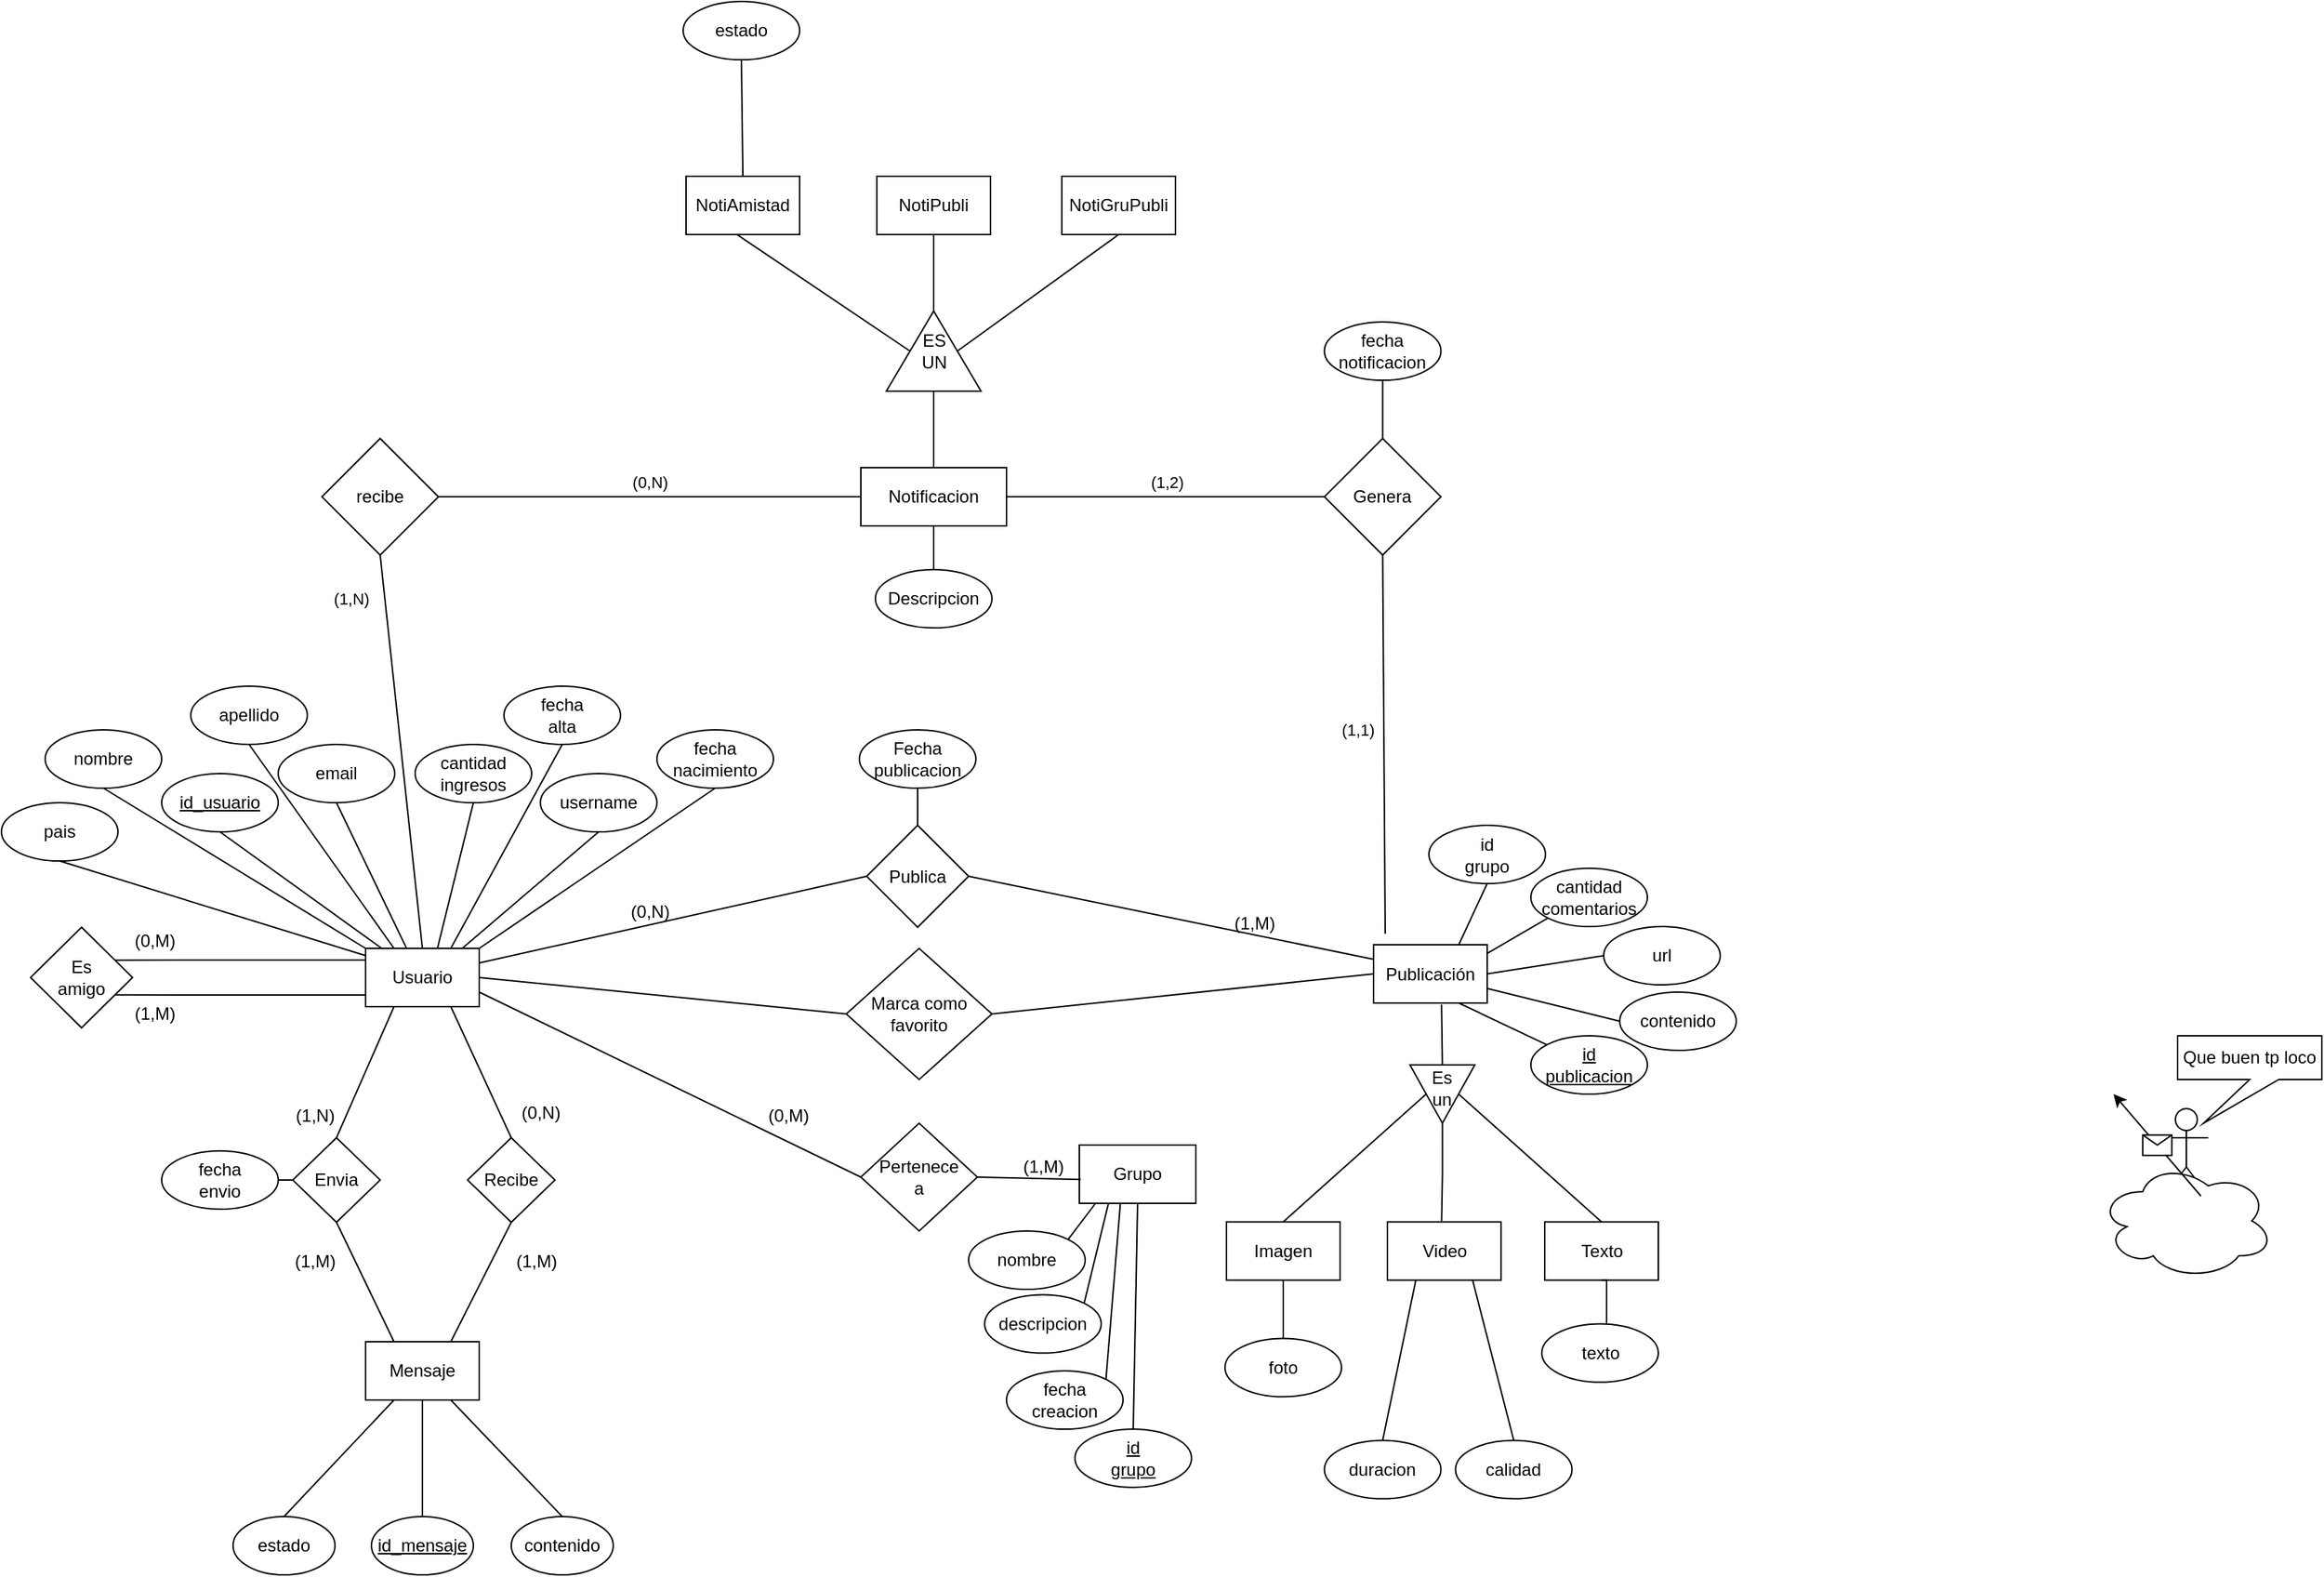 <mxfile version="28.1.2">
  <diagram name="Página-1" id="aznG7XMQ4_Wmwqx1q81S">
    <mxGraphModel dx="1185" dy="3033" grid="1" gridSize="10" guides="1" tooltips="1" connect="1" arrows="1" fold="1" page="1" pageScale="1" pageWidth="827" pageHeight="1169" background="none" math="0" shadow="0">
      <root>
        <mxCell id="0" />
        <mxCell id="1" parent="0" />
        <mxCell id="NQUgrGv-_fWd8Ujpap0--181" style="edgeStyle=orthogonalEdgeStyle;rounded=0;orthogonalLoop=1;jettySize=auto;html=1;exitX=0.5;exitY=1;exitDx=0;exitDy=0;" parent="1" edge="1">
          <mxGeometry relative="1" as="geometry">
            <mxPoint x="1581" y="-1033" as="sourcePoint" />
            <mxPoint x="1581" y="-1033" as="targetPoint" />
          </mxGeometry>
        </mxCell>
        <mxCell id="99R8j6O8JTns3BZzm69x-6" value="Actor" style="shape=umlActor;verticalLabelPosition=bottom;verticalAlign=top;html=1;outlineConnect=0;" parent="1" vertex="1">
          <mxGeometry x="1535" y="-1000" width="30" height="60" as="geometry" />
        </mxCell>
        <mxCell id="99R8j6O8JTns3BZzm69x-8" value="" style="ellipse;shape=cloud;whiteSpace=wrap;html=1;" parent="1" vertex="1">
          <mxGeometry x="1490" y="-962.98" width="120" height="80" as="geometry" />
        </mxCell>
        <mxCell id="99R8j6O8JTns3BZzm69x-9" value="" style="endArrow=classic;html=1;rounded=0;" parent="1" edge="1">
          <mxGeometry relative="1" as="geometry">
            <mxPoint x="1560" y="-940" as="sourcePoint" />
            <mxPoint x="1500" y="-1010" as="targetPoint" />
          </mxGeometry>
        </mxCell>
        <mxCell id="99R8j6O8JTns3BZzm69x-10" value="" style="shape=message;html=1;outlineConnect=0;" parent="99R8j6O8JTns3BZzm69x-9" vertex="1">
          <mxGeometry width="20" height="14" relative="1" as="geometry">
            <mxPoint x="-10" y="-7" as="offset" />
          </mxGeometry>
        </mxCell>
        <mxCell id="99R8j6O8JTns3BZzm69x-16" value="Que buen tp loco" style="shape=callout;whiteSpace=wrap;html=1;perimeter=calloutPerimeter;position2=0.18;" parent="1" vertex="1">
          <mxGeometry x="1544" y="-1050" width="99" height="60" as="geometry" />
        </mxCell>
        <mxCell id="heFnk6ymBudnLmRZltwZ-2" value="&lt;u&gt;id_mensaje&lt;/u&gt;" style="ellipse;whiteSpace=wrap;html=1;" parent="1" vertex="1">
          <mxGeometry x="304" y="-720" width="70" height="40" as="geometry" />
        </mxCell>
        <mxCell id="heFnk6ymBudnLmRZltwZ-35" style="edgeStyle=orthogonalEdgeStyle;rounded=0;orthogonalLoop=1;jettySize=auto;html=1;exitX=0.5;exitY=1;exitDx=0;exitDy=0;entryX=0.5;entryY=0;entryDx=0;entryDy=0;endArrow=none;endFill=0;" parent="1" source="heFnk6ymBudnLmRZltwZ-4" target="heFnk6ymBudnLmRZltwZ-2" edge="1">
          <mxGeometry relative="1" as="geometry" />
        </mxCell>
        <mxCell id="heFnk6ymBudnLmRZltwZ-4" value="Mensaje" style="rounded=0;whiteSpace=wrap;html=1;" parent="1" vertex="1">
          <mxGeometry x="300" y="-840" width="78" height="40" as="geometry" />
        </mxCell>
        <mxCell id="heFnk6ymBudnLmRZltwZ-10" value="Recibe" style="rhombus;whiteSpace=wrap;html=1;" parent="1" vertex="1">
          <mxGeometry x="370" y="-980" width="60" height="58" as="geometry" />
        </mxCell>
        <mxCell id="heFnk6ymBudnLmRZltwZ-13" value="Usuario" style="rounded=0;whiteSpace=wrap;html=1;" parent="1" vertex="1">
          <mxGeometry x="300" y="-1110" width="78" height="40" as="geometry" />
        </mxCell>
        <mxCell id="heFnk6ymBudnLmRZltwZ-18" value="(1,M)" style="text;html=1;align=center;verticalAlign=middle;resizable=0;points=[];autosize=1;strokeColor=none;fillColor=none;" parent="1" vertex="1">
          <mxGeometry x="240" y="-910" width="50" height="30" as="geometry" />
        </mxCell>
        <mxCell id="heFnk6ymBudnLmRZltwZ-19" value="(1,N)" style="text;html=1;align=center;verticalAlign=middle;resizable=0;points=[];autosize=1;strokeColor=none;fillColor=none;" parent="1" vertex="1">
          <mxGeometry x="240" y="-1010" width="50" height="30" as="geometry" />
        </mxCell>
        <mxCell id="heFnk6ymBudnLmRZltwZ-20" value="(1,M)" style="text;html=1;align=center;verticalAlign=middle;resizable=0;points=[];autosize=1;strokeColor=none;fillColor=none;" parent="1" vertex="1">
          <mxGeometry x="392" y="-910" width="50" height="30" as="geometry" />
        </mxCell>
        <mxCell id="heFnk6ymBudnLmRZltwZ-21" value="(0,N)" style="text;html=1;align=center;verticalAlign=middle;resizable=0;points=[];autosize=1;strokeColor=none;fillColor=none;" parent="1" vertex="1">
          <mxGeometry x="397" y="-1010" width="45" height="26" as="geometry" />
        </mxCell>
        <mxCell id="heFnk6ymBudnLmRZltwZ-45" style="edgeStyle=orthogonalEdgeStyle;rounded=0;orthogonalLoop=1;jettySize=auto;html=1;exitX=1;exitY=0.5;exitDx=0;exitDy=0;entryX=0;entryY=0.5;entryDx=0;entryDy=0;endArrow=none;endFill=0;" parent="1" source="heFnk6ymBudnLmRZltwZ-22" target="heFnk6ymBudnLmRZltwZ-40" edge="1">
          <mxGeometry relative="1" as="geometry" />
        </mxCell>
        <mxCell id="heFnk6ymBudnLmRZltwZ-22" value="fecha&lt;div&gt;envio&lt;/div&gt;" style="ellipse;whiteSpace=wrap;html=1;" parent="1" vertex="1">
          <mxGeometry x="160" y="-971" width="80" height="40" as="geometry" />
        </mxCell>
        <mxCell id="heFnk6ymBudnLmRZltwZ-36" value="estado" style="ellipse;whiteSpace=wrap;html=1;" parent="1" vertex="1">
          <mxGeometry x="209" y="-720" width="70" height="40" as="geometry" />
        </mxCell>
        <mxCell id="heFnk6ymBudnLmRZltwZ-37" value="contenido" style="ellipse;whiteSpace=wrap;html=1;" parent="1" vertex="1">
          <mxGeometry x="400" y="-720" width="70" height="40" as="geometry" />
        </mxCell>
        <mxCell id="heFnk6ymBudnLmRZltwZ-40" value="Envia" style="rhombus;whiteSpace=wrap;html=1;" parent="1" vertex="1">
          <mxGeometry x="250" y="-980" width="60" height="58" as="geometry" />
        </mxCell>
        <mxCell id="heFnk6ymBudnLmRZltwZ-48" value="" style="endArrow=none;html=1;rounded=0;entryX=0.5;entryY=0;entryDx=0;entryDy=0;exitX=0.75;exitY=1;exitDx=0;exitDy=0;" parent="1" source="heFnk6ymBudnLmRZltwZ-4" target="heFnk6ymBudnLmRZltwZ-37" edge="1">
          <mxGeometry width="50" height="50" relative="1" as="geometry">
            <mxPoint x="340" y="-690" as="sourcePoint" />
            <mxPoint x="390" y="-740" as="targetPoint" />
          </mxGeometry>
        </mxCell>
        <mxCell id="heFnk6ymBudnLmRZltwZ-49" value="" style="endArrow=none;html=1;rounded=0;entryX=0.5;entryY=0;entryDx=0;entryDy=0;exitX=0.25;exitY=1;exitDx=0;exitDy=0;" parent="1" source="heFnk6ymBudnLmRZltwZ-4" target="heFnk6ymBudnLmRZltwZ-36" edge="1">
          <mxGeometry width="50" height="50" relative="1" as="geometry">
            <mxPoint x="310" y="-780" as="sourcePoint" />
            <mxPoint x="390" y="-720" as="targetPoint" />
          </mxGeometry>
        </mxCell>
        <mxCell id="heFnk6ymBudnLmRZltwZ-51" value="username" style="ellipse;whiteSpace=wrap;html=1;" parent="1" vertex="1">
          <mxGeometry x="420" y="-1230" width="80" height="40" as="geometry" />
        </mxCell>
        <mxCell id="heFnk6ymBudnLmRZltwZ-53" value="cantidad&lt;br&gt;ingresos" style="ellipse;whiteSpace=wrap;html=1;" parent="1" vertex="1">
          <mxGeometry x="334" y="-1250" width="80" height="40" as="geometry" />
        </mxCell>
        <mxCell id="heFnk6ymBudnLmRZltwZ-55" value="email" style="ellipse;whiteSpace=wrap;html=1;" parent="1" vertex="1">
          <mxGeometry x="240" y="-1250" width="80" height="40" as="geometry" />
        </mxCell>
        <mxCell id="heFnk6ymBudnLmRZltwZ-56" value="&lt;u&gt;id_usuario&lt;/u&gt;" style="ellipse;whiteSpace=wrap;html=1;" parent="1" vertex="1">
          <mxGeometry x="160" y="-1230" width="80" height="40" as="geometry" />
        </mxCell>
        <mxCell id="heFnk6ymBudnLmRZltwZ-57" value="nombre" style="ellipse;whiteSpace=wrap;html=1;" parent="1" vertex="1">
          <mxGeometry x="80" y="-1260" width="80" height="40" as="geometry" />
        </mxCell>
        <mxCell id="heFnk6ymBudnLmRZltwZ-58" value="fecha&lt;br&gt;alta" style="ellipse;whiteSpace=wrap;html=1;" parent="1" vertex="1">
          <mxGeometry x="395" y="-1290" width="80" height="40" as="geometry" />
        </mxCell>
        <mxCell id="heFnk6ymBudnLmRZltwZ-61" value="" style="endArrow=none;html=1;rounded=0;exitX=0.5;exitY=1;exitDx=0;exitDy=0;entryX=0;entryY=0;entryDx=0;entryDy=0;" parent="1" source="heFnk6ymBudnLmRZltwZ-57" target="heFnk6ymBudnLmRZltwZ-13" edge="1">
          <mxGeometry width="50" height="50" relative="1" as="geometry">
            <mxPoint x="375" y="-1090" as="sourcePoint" />
            <mxPoint x="339" y="-1040" as="targetPoint" />
          </mxGeometry>
        </mxCell>
        <mxCell id="heFnk6ymBudnLmRZltwZ-62" value="" style="endArrow=none;html=1;rounded=0;entryX=0.25;entryY=0;entryDx=0;entryDy=0;exitX=0.5;exitY=1;exitDx=0;exitDy=0;" parent="1" source="heFnk6ymBudnLmRZltwZ-68" target="heFnk6ymBudnLmRZltwZ-13" edge="1">
          <mxGeometry width="50" height="50" relative="1" as="geometry">
            <mxPoint x="312" y="-1220" as="sourcePoint" />
            <mxPoint x="400" y="-1051" as="targetPoint" />
          </mxGeometry>
        </mxCell>
        <mxCell id="heFnk6ymBudnLmRZltwZ-66" value="fecha&lt;div&gt;nacimiento&lt;/div&gt;" style="ellipse;whiteSpace=wrap;html=1;" parent="1" vertex="1">
          <mxGeometry x="500" y="-1260" width="80" height="40" as="geometry" />
        </mxCell>
        <mxCell id="heFnk6ymBudnLmRZltwZ-67" value="pais" style="ellipse;whiteSpace=wrap;html=1;" parent="1" vertex="1">
          <mxGeometry x="50" y="-1210" width="80" height="40" as="geometry" />
        </mxCell>
        <mxCell id="heFnk6ymBudnLmRZltwZ-68" value="apellido" style="ellipse;whiteSpace=wrap;html=1;" parent="1" vertex="1">
          <mxGeometry x="180" y="-1290" width="80" height="40" as="geometry" />
        </mxCell>
        <mxCell id="heFnk6ymBudnLmRZltwZ-70" value="" style="endArrow=none;html=1;rounded=0;exitX=0.5;exitY=1;exitDx=0;exitDy=0;entryX=-0.003;entryY=0.122;entryDx=0;entryDy=0;entryPerimeter=0;" parent="1" source="heFnk6ymBudnLmRZltwZ-67" target="heFnk6ymBudnLmRZltwZ-13" edge="1">
          <mxGeometry width="50" height="50" relative="1" as="geometry">
            <mxPoint x="264" y="-1169" as="sourcePoint" />
            <mxPoint x="300" y="-1100" as="targetPoint" />
          </mxGeometry>
        </mxCell>
        <mxCell id="heFnk6ymBudnLmRZltwZ-71" value="" style="endArrow=none;html=1;rounded=0;exitX=0.5;exitY=1;exitDx=0;exitDy=0;entryX=0.75;entryY=0;entryDx=0;entryDy=0;" parent="1" source="heFnk6ymBudnLmRZltwZ-58" target="heFnk6ymBudnLmRZltwZ-13" edge="1">
          <mxGeometry width="50" height="50" relative="1" as="geometry">
            <mxPoint x="440" y="-1140" as="sourcePoint" />
            <mxPoint x="510" y="-1090" as="targetPoint" />
          </mxGeometry>
        </mxCell>
        <mxCell id="heFnk6ymBudnLmRZltwZ-72" value="" style="endArrow=none;html=1;rounded=0;entryX=1;entryY=0;entryDx=0;entryDy=0;exitX=0.5;exitY=1;exitDx=0;exitDy=0;" parent="1" source="heFnk6ymBudnLmRZltwZ-66" target="heFnk6ymBudnLmRZltwZ-13" edge="1">
          <mxGeometry width="50" height="50" relative="1" as="geometry">
            <mxPoint x="540" y="-1130" as="sourcePoint" />
            <mxPoint x="689" y="-1030" as="targetPoint" />
          </mxGeometry>
        </mxCell>
        <mxCell id="heFnk6ymBudnLmRZltwZ-73" value="" style="endArrow=none;html=1;rounded=0;exitX=0.5;exitY=1;exitDx=0;exitDy=0;entryX=0.142;entryY=0;entryDx=0;entryDy=0;entryPerimeter=0;" parent="1" source="heFnk6ymBudnLmRZltwZ-56" target="heFnk6ymBudnLmRZltwZ-13" edge="1">
          <mxGeometry width="50" height="50" relative="1" as="geometry">
            <mxPoint x="300" y="-1220" as="sourcePoint" />
            <mxPoint x="490" y="-1030" as="targetPoint" />
          </mxGeometry>
        </mxCell>
        <mxCell id="heFnk6ymBudnLmRZltwZ-74" value="" style="endArrow=none;html=1;rounded=0;exitX=0.5;exitY=1;exitDx=0;exitDy=0;entryX=0.361;entryY=0.002;entryDx=0;entryDy=0;entryPerimeter=0;" parent="1" source="heFnk6ymBudnLmRZltwZ-55" target="heFnk6ymBudnLmRZltwZ-13" edge="1">
          <mxGeometry width="50" height="50" relative="1" as="geometry">
            <mxPoint x="500" y="-1120" as="sourcePoint" />
            <mxPoint x="690" y="-930" as="targetPoint" />
          </mxGeometry>
        </mxCell>
        <mxCell id="heFnk6ymBudnLmRZltwZ-75" value="" style="endArrow=none;html=1;rounded=0;exitX=0.5;exitY=1;exitDx=0;exitDy=0;entryX=0.632;entryY=0.003;entryDx=0;entryDy=0;entryPerimeter=0;" parent="1" source="heFnk6ymBudnLmRZltwZ-53" target="heFnk6ymBudnLmRZltwZ-13" edge="1">
          <mxGeometry width="50" height="50" relative="1" as="geometry">
            <mxPoint x="490" y="-1220" as="sourcePoint" />
            <mxPoint x="680" y="-1030" as="targetPoint" />
          </mxGeometry>
        </mxCell>
        <mxCell id="heFnk6ymBudnLmRZltwZ-76" value="" style="endArrow=none;html=1;rounded=0;exitX=0.5;exitY=1;exitDx=0;exitDy=0;entryX=0.854;entryY=-0.006;entryDx=0;entryDy=0;entryPerimeter=0;" parent="1" source="heFnk6ymBudnLmRZltwZ-51" target="heFnk6ymBudnLmRZltwZ-13" edge="1">
          <mxGeometry width="50" height="50" relative="1" as="geometry">
            <mxPoint x="460" y="-1110" as="sourcePoint" />
            <mxPoint x="650" y="-920" as="targetPoint" />
          </mxGeometry>
        </mxCell>
        <mxCell id="heFnk6ymBudnLmRZltwZ-77" value="Es&lt;div&gt;amigo&lt;/div&gt;" style="rhombus;whiteSpace=wrap;html=1;" parent="1" vertex="1">
          <mxGeometry x="70" y="-1124.5" width="70" height="69" as="geometry" />
        </mxCell>
        <mxCell id="heFnk6ymBudnLmRZltwZ-78" style="edgeStyle=orthogonalEdgeStyle;rounded=0;orthogonalLoop=1;jettySize=auto;html=1;exitX=0;exitY=0.25;exitDx=0;exitDy=0;entryX=0.833;entryY=0.328;entryDx=0;entryDy=0;entryPerimeter=0;endArrow=none;endFill=0;" parent="1" source="heFnk6ymBudnLmRZltwZ-13" target="heFnk6ymBudnLmRZltwZ-77" edge="1">
          <mxGeometry relative="1" as="geometry">
            <Array as="points">
              <mxPoint x="300" y="-1102" />
              <mxPoint x="220" y="-1102" />
            </Array>
          </mxGeometry>
        </mxCell>
        <mxCell id="heFnk6ymBudnLmRZltwZ-79" style="edgeStyle=orthogonalEdgeStyle;rounded=0;orthogonalLoop=1;jettySize=auto;html=1;exitX=0;exitY=0.75;exitDx=0;exitDy=0;entryX=0.833;entryY=0.672;entryDx=0;entryDy=0;entryPerimeter=0;endArrow=none;endFill=0;" parent="1" source="heFnk6ymBudnLmRZltwZ-13" target="heFnk6ymBudnLmRZltwZ-77" edge="1">
          <mxGeometry relative="1" as="geometry">
            <Array as="points">
              <mxPoint x="300" y="-1078" />
              <mxPoint x="220" y="-1078" />
            </Array>
          </mxGeometry>
        </mxCell>
        <mxCell id="heFnk6ymBudnLmRZltwZ-80" value="(0,M)" style="text;html=1;align=center;verticalAlign=middle;resizable=0;points=[];autosize=1;strokeColor=none;fillColor=none;" parent="1" vertex="1">
          <mxGeometry x="130" y="-1130" width="50" height="30" as="geometry" />
        </mxCell>
        <mxCell id="heFnk6ymBudnLmRZltwZ-82" value="(1,M)" style="text;html=1;align=center;verticalAlign=middle;resizable=0;points=[];autosize=1;strokeColor=none;fillColor=none;" parent="1" vertex="1">
          <mxGeometry x="130" y="-1080" width="50" height="30" as="geometry" />
        </mxCell>
        <mxCell id="heFnk6ymBudnLmRZltwZ-86" value="" style="endArrow=none;html=1;rounded=0;entryX=1;entryY=0.5;entryDx=0;entryDy=0;exitX=0;exitY=0.5;exitDx=0;exitDy=0;" parent="1" source="heFnk6ymBudnLmRZltwZ-84" target="heFnk6ymBudnLmRZltwZ-13" edge="1">
          <mxGeometry width="50" height="50" relative="1" as="geometry">
            <mxPoint x="540" y="-1210" as="sourcePoint" />
            <mxPoint x="378" y="-1100" as="targetPoint" />
          </mxGeometry>
        </mxCell>
        <mxCell id="heFnk6ymBudnLmRZltwZ-88" value="Publicación" style="rounded=0;whiteSpace=wrap;html=1;" parent="1" vertex="1">
          <mxGeometry x="992" y="-1112.5" width="78" height="40" as="geometry" />
        </mxCell>
        <mxCell id="heFnk6ymBudnLmRZltwZ-89" value="" style="endArrow=none;html=1;rounded=0;entryX=1;entryY=0.5;entryDx=0;entryDy=0;exitX=0;exitY=0.5;exitDx=0;exitDy=0;" parent="1" source="heFnk6ymBudnLmRZltwZ-88" target="heFnk6ymBudnLmRZltwZ-84" edge="1">
          <mxGeometry width="50" height="50" relative="1" as="geometry">
            <mxPoint x="964" y="-1022.5" as="sourcePoint" />
            <mxPoint x="734" y="-1162.5" as="targetPoint" />
          </mxGeometry>
        </mxCell>
        <mxCell id="heFnk6ymBudnLmRZltwZ-98" style="edgeStyle=orthogonalEdgeStyle;rounded=0;orthogonalLoop=1;jettySize=auto;html=1;entryX=0.5;entryY=1;entryDx=0;entryDy=0;endArrow=none;endFill=0;" parent="1" source="heFnk6ymBudnLmRZltwZ-90" target="heFnk6ymBudnLmRZltwZ-95" edge="1">
          <mxGeometry relative="1" as="geometry" />
        </mxCell>
        <mxCell id="heFnk6ymBudnLmRZltwZ-90" value="Publica" style="rhombus;whiteSpace=wrap;html=1;" parent="1" vertex="1">
          <mxGeometry x="644" y="-1194.5" width="70" height="70" as="geometry" />
        </mxCell>
        <mxCell id="heFnk6ymBudnLmRZltwZ-91" value="" style="endArrow=none;html=1;rounded=0;entryX=1;entryY=0.5;entryDx=0;entryDy=0;exitX=0;exitY=0.25;exitDx=0;exitDy=0;" parent="1" source="heFnk6ymBudnLmRZltwZ-88" target="heFnk6ymBudnLmRZltwZ-90" edge="1">
          <mxGeometry width="50" height="50" relative="1" as="geometry">
            <mxPoint x="961" y="-1112.5" as="sourcePoint" />
            <mxPoint x="719" y="-1052.5" as="targetPoint" />
          </mxGeometry>
        </mxCell>
        <mxCell id="heFnk6ymBudnLmRZltwZ-92" value="" style="endArrow=none;html=1;rounded=0;exitX=0;exitY=0.5;exitDx=0;exitDy=0;entryX=1;entryY=0.25;entryDx=0;entryDy=0;" parent="1" source="heFnk6ymBudnLmRZltwZ-90" target="heFnk6ymBudnLmRZltwZ-13" edge="1">
          <mxGeometry width="50" height="50" relative="1" as="geometry">
            <mxPoint x="630" y="-1050" as="sourcePoint" />
            <mxPoint x="420" y="-1120" as="targetPoint" />
          </mxGeometry>
        </mxCell>
        <mxCell id="heFnk6ymBudnLmRZltwZ-93" value="(0,N)" style="text;html=1;align=center;verticalAlign=middle;resizable=0;points=[];autosize=1;strokeColor=none;fillColor=none;" parent="1" vertex="1">
          <mxGeometry x="470" y="-1150" width="50" height="30" as="geometry" />
        </mxCell>
        <mxCell id="heFnk6ymBudnLmRZltwZ-94" value="(1,M)" style="text;html=1;align=center;verticalAlign=middle;resizable=0;points=[];autosize=1;strokeColor=none;fillColor=none;" parent="1" vertex="1">
          <mxGeometry x="885" y="-1142.5" width="50" height="30" as="geometry" />
        </mxCell>
        <mxCell id="heFnk6ymBudnLmRZltwZ-95" value="Fecha&lt;div&gt;publicacion&lt;/div&gt;" style="ellipse;whiteSpace=wrap;html=1;" parent="1" vertex="1">
          <mxGeometry x="639" y="-1260" width="80" height="40" as="geometry" />
        </mxCell>
        <mxCell id="heFnk6ymBudnLmRZltwZ-84" value="Marca como&lt;div&gt;favorito&lt;/div&gt;" style="rhombus;whiteSpace=wrap;html=1;" parent="1" vertex="1">
          <mxGeometry x="630" y="-1110" width="100" height="90" as="geometry" />
        </mxCell>
        <mxCell id="heFnk6ymBudnLmRZltwZ-99" value="" style="endArrow=none;html=1;rounded=0;entryX=1;entryY=0.75;entryDx=0;entryDy=0;exitX=0;exitY=0.5;exitDx=0;exitDy=0;" parent="1" source="heFnk6ymBudnLmRZltwZ-100" target="heFnk6ymBudnLmRZltwZ-13" edge="1">
          <mxGeometry width="50" height="50" relative="1" as="geometry">
            <mxPoint x="640" y="-940" as="sourcePoint" />
            <mxPoint x="414" y="-1055.5" as="targetPoint" />
          </mxGeometry>
        </mxCell>
        <mxCell id="heFnk6ymBudnLmRZltwZ-100" value="Pertenece&lt;div&gt;a&lt;/div&gt;" style="rhombus;whiteSpace=wrap;html=1;" parent="1" vertex="1">
          <mxGeometry x="640" y="-990" width="80" height="74" as="geometry" />
        </mxCell>
        <mxCell id="heFnk6ymBudnLmRZltwZ-101" value="id&lt;br&gt;grupo" style="ellipse;whiteSpace=wrap;html=1;" parent="1" vertex="1">
          <mxGeometry x="1030" y="-1194.5" width="80" height="40" as="geometry" />
        </mxCell>
        <mxCell id="heFnk6ymBudnLmRZltwZ-103" value="cantidad&lt;br&gt;comentarios" style="ellipse;whiteSpace=wrap;html=1;" parent="1" vertex="1">
          <mxGeometry x="1100" y="-1165" width="80" height="40" as="geometry" />
        </mxCell>
        <mxCell id="heFnk6ymBudnLmRZltwZ-104" value="url" style="ellipse;whiteSpace=wrap;html=1;" parent="1" vertex="1">
          <mxGeometry x="1150" y="-1125" width="80" height="40" as="geometry" />
        </mxCell>
        <mxCell id="heFnk6ymBudnLmRZltwZ-105" value="contenido" style="ellipse;whiteSpace=wrap;html=1;" parent="1" vertex="1">
          <mxGeometry x="1161" y="-1080" width="80" height="40" as="geometry" />
        </mxCell>
        <mxCell id="heFnk6ymBudnLmRZltwZ-106" value="&lt;u&gt;id&lt;br&gt;publicacion&lt;/u&gt;" style="ellipse;whiteSpace=wrap;html=1;" parent="1" vertex="1">
          <mxGeometry x="1100" y="-1050" width="80" height="40" as="geometry" />
        </mxCell>
        <mxCell id="heFnk6ymBudnLmRZltwZ-108" value="" style="endArrow=none;html=1;rounded=0;exitX=0.75;exitY=1;exitDx=0;exitDy=0;" parent="1" source="heFnk6ymBudnLmRZltwZ-88" target="heFnk6ymBudnLmRZltwZ-106" edge="1">
          <mxGeometry width="50" height="50" relative="1" as="geometry">
            <mxPoint x="930" y="-1100" as="sourcePoint" />
            <mxPoint x="980" y="-1150" as="targetPoint" />
          </mxGeometry>
        </mxCell>
        <mxCell id="heFnk6ymBudnLmRZltwZ-109" value="" style="endArrow=none;html=1;rounded=0;entryX=0.5;entryY=1;entryDx=0;entryDy=0;exitX=0.75;exitY=0;exitDx=0;exitDy=0;" parent="1" source="heFnk6ymBudnLmRZltwZ-88" target="heFnk6ymBudnLmRZltwZ-101" edge="1">
          <mxGeometry width="50" height="50" relative="1" as="geometry">
            <mxPoint x="1013" y="-1100" as="sourcePoint" />
            <mxPoint x="990" y="-1130" as="targetPoint" />
          </mxGeometry>
        </mxCell>
        <mxCell id="heFnk6ymBudnLmRZltwZ-110" value="" style="endArrow=none;html=1;rounded=0;entryX=0;entryY=1;entryDx=0;entryDy=0;exitX=0.995;exitY=0.154;exitDx=0;exitDy=0;exitPerimeter=0;" parent="1" source="heFnk6ymBudnLmRZltwZ-88" target="heFnk6ymBudnLmRZltwZ-103" edge="1">
          <mxGeometry width="50" height="50" relative="1" as="geometry">
            <mxPoint x="1100" y="-1053" as="sourcePoint" />
            <mxPoint x="1119" y="-1110" as="targetPoint" />
          </mxGeometry>
        </mxCell>
        <mxCell id="heFnk6ymBudnLmRZltwZ-111" value="" style="endArrow=none;html=1;rounded=0;entryX=0;entryY=0.5;entryDx=0;entryDy=0;exitX=1;exitY=0.5;exitDx=0;exitDy=0;" parent="1" source="heFnk6ymBudnLmRZltwZ-88" target="heFnk6ymBudnLmRZltwZ-104" edge="1">
          <mxGeometry width="50" height="50" relative="1" as="geometry">
            <mxPoint x="1120" y="-1043" as="sourcePoint" />
            <mxPoint x="1139" y="-1100" as="targetPoint" />
          </mxGeometry>
        </mxCell>
        <mxCell id="heFnk6ymBudnLmRZltwZ-112" value="" style="endArrow=none;html=1;rounded=0;entryX=0;entryY=0.5;entryDx=0;entryDy=0;exitX=1;exitY=0.75;exitDx=0;exitDy=0;" parent="1" source="heFnk6ymBudnLmRZltwZ-88" target="heFnk6ymBudnLmRZltwZ-105" edge="1">
          <mxGeometry width="50" height="50" relative="1" as="geometry">
            <mxPoint x="1100" y="-1013" as="sourcePoint" />
            <mxPoint x="1119" y="-1070" as="targetPoint" />
          </mxGeometry>
        </mxCell>
        <mxCell id="heFnk6ymBudnLmRZltwZ-119" value="" style="group" parent="1" connectable="0" vertex="1">
          <mxGeometry x="1014.25" y="-1030" width="50" height="40" as="geometry" />
        </mxCell>
        <mxCell id="heFnk6ymBudnLmRZltwZ-117" value="" style="triangle;whiteSpace=wrap;html=1;rotation=90;" parent="heFnk6ymBudnLmRZltwZ-119" vertex="1">
          <mxGeometry x="5" y="-2.25" width="40" height="44.5" as="geometry" />
        </mxCell>
        <mxCell id="heFnk6ymBudnLmRZltwZ-118" value="Es&lt;div&gt;un&lt;/div&gt;" style="text;html=1;align=center;verticalAlign=middle;whiteSpace=wrap;rounded=0;" parent="heFnk6ymBudnLmRZltwZ-119" vertex="1">
          <mxGeometry y="5.5" width="50" height="20" as="geometry" />
        </mxCell>
        <mxCell id="heFnk6ymBudnLmRZltwZ-132" style="edgeStyle=orthogonalEdgeStyle;rounded=0;orthogonalLoop=1;jettySize=auto;html=1;exitX=0.5;exitY=1;exitDx=0;exitDy=0;entryX=0.5;entryY=0;entryDx=0;entryDy=0;endArrow=none;endFill=0;" parent="1" source="heFnk6ymBudnLmRZltwZ-121" target="heFnk6ymBudnLmRZltwZ-128" edge="1">
          <mxGeometry relative="1" as="geometry" />
        </mxCell>
        <mxCell id="heFnk6ymBudnLmRZltwZ-121" value="Imagen" style="rounded=0;whiteSpace=wrap;html=1;" parent="1" vertex="1">
          <mxGeometry x="891" y="-922.25" width="78" height="40" as="geometry" />
        </mxCell>
        <mxCell id="heFnk6ymBudnLmRZltwZ-122" value="Video" style="rounded=0;whiteSpace=wrap;html=1;" parent="1" vertex="1">
          <mxGeometry x="1001.5" y="-922.25" width="78" height="40" as="geometry" />
        </mxCell>
        <mxCell id="heFnk6ymBudnLmRZltwZ-123" value="Texto" style="rounded=0;whiteSpace=wrap;html=1;" parent="1" vertex="1">
          <mxGeometry x="1109.5" y="-922.25" width="78" height="40" as="geometry" />
        </mxCell>
        <mxCell id="heFnk6ymBudnLmRZltwZ-124" value="" style="endArrow=none;html=1;rounded=0;entryX=0.5;entryY=0;entryDx=0;entryDy=0;exitX=0.5;exitY=1;exitDx=0;exitDy=0;" parent="1" source="heFnk6ymBudnLmRZltwZ-117" target="heFnk6ymBudnLmRZltwZ-121" edge="1">
          <mxGeometry width="50" height="50" relative="1" as="geometry">
            <mxPoint x="1018.25" y="-952.25" as="sourcePoint" />
            <mxPoint x="1048.25" y="-935.25" as="targetPoint" />
          </mxGeometry>
        </mxCell>
        <mxCell id="heFnk6ymBudnLmRZltwZ-126" value="" style="endArrow=none;html=1;rounded=0;entryX=0.5;entryY=0;entryDx=0;entryDy=0;exitX=0.5;exitY=0;exitDx=0;exitDy=0;" parent="1" source="heFnk6ymBudnLmRZltwZ-117" target="heFnk6ymBudnLmRZltwZ-123" edge="1">
          <mxGeometry width="50" height="50" relative="1" as="geometry">
            <mxPoint x="1078.25" y="-992.25" as="sourcePoint" />
            <mxPoint x="1038.25" y="-844.25" as="targetPoint" />
          </mxGeometry>
        </mxCell>
        <mxCell id="heFnk6ymBudnLmRZltwZ-127" style="edgeStyle=orthogonalEdgeStyle;rounded=0;orthogonalLoop=1;jettySize=auto;html=1;entryX=0.477;entryY=-0.015;entryDx=0;entryDy=0;entryPerimeter=0;endArrow=none;endFill=0;" parent="1" source="heFnk6ymBudnLmRZltwZ-117" target="heFnk6ymBudnLmRZltwZ-122" edge="1">
          <mxGeometry relative="1" as="geometry" />
        </mxCell>
        <mxCell id="heFnk6ymBudnLmRZltwZ-128" value="foto" style="ellipse;whiteSpace=wrap;html=1;" parent="1" vertex="1">
          <mxGeometry x="890" y="-842.25" width="80" height="40" as="geometry" />
        </mxCell>
        <mxCell id="heFnk6ymBudnLmRZltwZ-129" value="duracion" style="ellipse;whiteSpace=wrap;html=1;" parent="1" vertex="1">
          <mxGeometry x="958.25" y="-772.25" width="80" height="40" as="geometry" />
        </mxCell>
        <mxCell id="heFnk6ymBudnLmRZltwZ-130" value="calidad" style="ellipse;whiteSpace=wrap;html=1;" parent="1" vertex="1">
          <mxGeometry x="1048.25" y="-772.25" width="80" height="40" as="geometry" />
        </mxCell>
        <mxCell id="heFnk6ymBudnLmRZltwZ-131" value="texto" style="ellipse;whiteSpace=wrap;html=1;" parent="1" vertex="1">
          <mxGeometry x="1107.5" y="-852.25" width="80" height="40" as="geometry" />
        </mxCell>
        <mxCell id="heFnk6ymBudnLmRZltwZ-133" style="edgeStyle=orthogonalEdgeStyle;rounded=0;orthogonalLoop=1;jettySize=auto;html=1;exitX=0.5;exitY=1;exitDx=0;exitDy=0;entryX=0.556;entryY=-0.009;entryDx=0;entryDy=0;entryPerimeter=0;endArrow=none;endFill=0;" parent="1" source="heFnk6ymBudnLmRZltwZ-123" target="heFnk6ymBudnLmRZltwZ-131" edge="1">
          <mxGeometry relative="1" as="geometry" />
        </mxCell>
        <mxCell id="heFnk6ymBudnLmRZltwZ-134" value="" style="endArrow=none;html=1;rounded=0;entryX=0.5;entryY=0;entryDx=0;entryDy=0;exitX=0.25;exitY=1;exitDx=0;exitDy=0;" parent="1" source="heFnk6ymBudnLmRZltwZ-122" target="heFnk6ymBudnLmRZltwZ-129" edge="1">
          <mxGeometry width="50" height="50" relative="1" as="geometry">
            <mxPoint x="1218.25" y="-852.25" as="sourcePoint" />
            <mxPoint x="1316.25" y="-764.25" as="targetPoint" />
          </mxGeometry>
        </mxCell>
        <mxCell id="heFnk6ymBudnLmRZltwZ-135" value="" style="endArrow=none;html=1;rounded=0;entryX=0.5;entryY=0;entryDx=0;entryDy=0;exitX=0.75;exitY=1;exitDx=0;exitDy=0;" parent="1" source="heFnk6ymBudnLmRZltwZ-122" target="heFnk6ymBudnLmRZltwZ-130" edge="1">
          <mxGeometry width="50" height="50" relative="1" as="geometry">
            <mxPoint x="1061.25" y="-852.25" as="sourcePoint" />
            <mxPoint x="1038.25" y="-742.25" as="targetPoint" />
          </mxGeometry>
        </mxCell>
        <mxCell id="heFnk6ymBudnLmRZltwZ-136" value="Grupo" style="rounded=0;whiteSpace=wrap;html=1;" parent="1" vertex="1">
          <mxGeometry x="790" y="-975" width="80" height="40" as="geometry" />
        </mxCell>
        <mxCell id="heFnk6ymBudnLmRZltwZ-138" value="(0,M)" style="text;html=1;align=center;verticalAlign=middle;resizable=0;points=[];autosize=1;strokeColor=none;fillColor=none;" parent="1" vertex="1">
          <mxGeometry x="565" y="-1010" width="50" height="30" as="geometry" />
        </mxCell>
        <mxCell id="heFnk6ymBudnLmRZltwZ-139" value="(1,M)" style="text;html=1;align=center;verticalAlign=middle;resizable=0;points=[];autosize=1;strokeColor=none;fillColor=none;" parent="1" vertex="1">
          <mxGeometry x="740" y="-975" width="50" height="30" as="geometry" />
        </mxCell>
        <mxCell id="heFnk6ymBudnLmRZltwZ-140" value="nombre" style="ellipse;whiteSpace=wrap;html=1;" parent="1" vertex="1">
          <mxGeometry x="714" y="-916" width="80" height="40" as="geometry" />
        </mxCell>
        <mxCell id="heFnk6ymBudnLmRZltwZ-141" value="descripcion" style="ellipse;whiteSpace=wrap;html=1;" parent="1" vertex="1">
          <mxGeometry x="725" y="-872.25" width="80" height="40" as="geometry" />
        </mxCell>
        <mxCell id="heFnk6ymBudnLmRZltwZ-143" value="fecha&lt;div&gt;creacion&lt;/div&gt;" style="ellipse;whiteSpace=wrap;html=1;" parent="1" vertex="1">
          <mxGeometry x="740" y="-820" width="80" height="40" as="geometry" />
        </mxCell>
        <mxCell id="heFnk6ymBudnLmRZltwZ-144" value="&lt;u&gt;id&lt;/u&gt;&lt;div&gt;&lt;u&gt;grupo&lt;/u&gt;&lt;/div&gt;" style="ellipse;whiteSpace=wrap;html=1;" parent="1" vertex="1">
          <mxGeometry x="787" y="-780" width="80" height="40" as="geometry" />
        </mxCell>
        <mxCell id="heFnk6ymBudnLmRZltwZ-145" value="" style="endArrow=none;html=1;rounded=0;entryX=1;entryY=0;entryDx=0;entryDy=0;exitX=0.14;exitY=0.997;exitDx=0;exitDy=0;exitPerimeter=0;" parent="1" source="heFnk6ymBudnLmRZltwZ-136" target="heFnk6ymBudnLmRZltwZ-140" edge="1">
          <mxGeometry width="50" height="50" relative="1" as="geometry">
            <mxPoint x="903" y="-935" as="sourcePoint" />
            <mxPoint x="880" y="-825" as="targetPoint" />
          </mxGeometry>
        </mxCell>
        <mxCell id="heFnk6ymBudnLmRZltwZ-146" value="" style="endArrow=none;html=1;rounded=0;entryX=1;entryY=0;entryDx=0;entryDy=0;exitX=0.25;exitY=1;exitDx=0;exitDy=0;" parent="1" source="heFnk6ymBudnLmRZltwZ-136" target="heFnk6ymBudnLmRZltwZ-141" edge="1">
          <mxGeometry width="50" height="50" relative="1" as="geometry">
            <mxPoint x="870" y="-915" as="sourcePoint" />
            <mxPoint x="830" y="-885" as="targetPoint" />
          </mxGeometry>
        </mxCell>
        <mxCell id="heFnk6ymBudnLmRZltwZ-148" value="" style="endArrow=none;html=1;rounded=0;entryX=1;entryY=0;entryDx=0;entryDy=0;exitX=0.352;exitY=1.007;exitDx=0;exitDy=0;exitPerimeter=0;" parent="1" source="heFnk6ymBudnLmRZltwZ-136" target="heFnk6ymBudnLmRZltwZ-143" edge="1">
          <mxGeometry width="50" height="50" relative="1" as="geometry">
            <mxPoint x="887" y="-925" as="sourcePoint" />
            <mxPoint x="850" y="-839" as="targetPoint" />
          </mxGeometry>
        </mxCell>
        <mxCell id="heFnk6ymBudnLmRZltwZ-149" value="" style="endArrow=none;html=1;rounded=0;entryX=0.5;entryY=0;entryDx=0;entryDy=0;exitX=0.5;exitY=1;exitDx=0;exitDy=0;" parent="1" source="heFnk6ymBudnLmRZltwZ-136" target="heFnk6ymBudnLmRZltwZ-144" edge="1">
          <mxGeometry width="50" height="50" relative="1" as="geometry">
            <mxPoint x="897" y="-925" as="sourcePoint" />
            <mxPoint x="860" y="-839" as="targetPoint" />
          </mxGeometry>
        </mxCell>
        <mxCell id="heFnk6ymBudnLmRZltwZ-151" value="" style="endArrow=none;html=1;rounded=0;entryX=1;entryY=0.5;entryDx=0;entryDy=0;exitX=0.012;exitY=0.592;exitDx=0;exitDy=0;exitPerimeter=0;" parent="1" source="heFnk6ymBudnLmRZltwZ-136" target="heFnk6ymBudnLmRZltwZ-100" edge="1">
          <mxGeometry width="50" height="50" relative="1" as="geometry">
            <mxPoint x="954.5" y="-820.75" as="sourcePoint" />
            <mxPoint x="742.5" y="-941.75" as="targetPoint" />
          </mxGeometry>
        </mxCell>
        <mxCell id="heFnk6ymBudnLmRZltwZ-152" value="" style="endArrow=none;html=1;rounded=0;entryX=0;entryY=0.5;entryDx=0;entryDy=0;exitX=0.598;exitY=1.025;exitDx=0;exitDy=0;exitPerimeter=0;" parent="1" source="heFnk6ymBudnLmRZltwZ-88" target="heFnk6ymBudnLmRZltwZ-117" edge="1">
          <mxGeometry width="50" height="50" relative="1" as="geometry">
            <mxPoint x="1200" y="-1000" as="sourcePoint" />
            <mxPoint x="1220" y="-960" as="targetPoint" />
          </mxGeometry>
        </mxCell>
        <mxCell id="heFnk6ymBudnLmRZltwZ-153" value="" style="endArrow=none;html=1;rounded=0;entryX=0.25;entryY=0;entryDx=0;entryDy=0;exitX=0.5;exitY=1;exitDx=0;exitDy=0;" parent="1" source="heFnk6ymBudnLmRZltwZ-40" target="heFnk6ymBudnLmRZltwZ-4" edge="1">
          <mxGeometry width="50" height="50" relative="1" as="geometry">
            <mxPoint x="430" y="-860" as="sourcePoint" />
            <mxPoint x="450" y="-820" as="targetPoint" />
          </mxGeometry>
        </mxCell>
        <mxCell id="heFnk6ymBudnLmRZltwZ-154" value="" style="endArrow=none;html=1;rounded=0;entryX=0.75;entryY=0;entryDx=0;entryDy=0;exitX=0.5;exitY=1;exitDx=0;exitDy=0;" parent="1" source="heFnk6ymBudnLmRZltwZ-10" target="heFnk6ymBudnLmRZltwZ-4" edge="1">
          <mxGeometry width="50" height="50" relative="1" as="geometry">
            <mxPoint x="510" y="-820" as="sourcePoint" />
            <mxPoint x="530" y="-780" as="targetPoint" />
          </mxGeometry>
        </mxCell>
        <mxCell id="heFnk6ymBudnLmRZltwZ-155" value="" style="endArrow=none;html=1;rounded=0;entryX=0.5;entryY=0;entryDx=0;entryDy=0;exitX=0.75;exitY=1;exitDx=0;exitDy=0;" parent="1" source="heFnk6ymBudnLmRZltwZ-13" target="heFnk6ymBudnLmRZltwZ-10" edge="1">
          <mxGeometry width="50" height="50" relative="1" as="geometry">
            <mxPoint x="540" y="-860" as="sourcePoint" />
            <mxPoint x="560" y="-820" as="targetPoint" />
          </mxGeometry>
        </mxCell>
        <mxCell id="heFnk6ymBudnLmRZltwZ-156" value="" style="endArrow=none;html=1;rounded=0;entryX=0.5;entryY=0;entryDx=0;entryDy=0;exitX=0.25;exitY=1;exitDx=0;exitDy=0;" parent="1" source="heFnk6ymBudnLmRZltwZ-13" target="heFnk6ymBudnLmRZltwZ-40" edge="1">
          <mxGeometry width="50" height="50" relative="1" as="geometry">
            <mxPoint x="370" y="-1010" as="sourcePoint" />
            <mxPoint x="390" y="-970" as="targetPoint" />
          </mxGeometry>
        </mxCell>
        <mxCell id="2rQi8N8GfRYlT964Nopz-14" style="edgeStyle=orthogonalEdgeStyle;rounded=0;orthogonalLoop=1;jettySize=auto;html=1;exitX=0.5;exitY=0;exitDx=0;exitDy=0;entryX=0.5;entryY=1;entryDx=0;entryDy=0;endArrow=none;endFill=0;" parent="1" source="2rQi8N8GfRYlT964Nopz-1" target="2rQi8N8GfRYlT964Nopz-13" edge="1">
          <mxGeometry relative="1" as="geometry" />
        </mxCell>
        <mxCell id="2rQi8N8GfRYlT964Nopz-1" value="Genera" style="rhombus;whiteSpace=wrap;html=1;" parent="1" vertex="1">
          <mxGeometry x="958.25" y="-1460" width="80" height="80" as="geometry" />
        </mxCell>
        <mxCell id="2rQi8N8GfRYlT964Nopz-2" value="Notificacion" style="whiteSpace=wrap;html=1;align=center;" parent="1" vertex="1">
          <mxGeometry x="640" y="-1440" width="100" height="40" as="geometry" />
        </mxCell>
        <mxCell id="2rQi8N8GfRYlT964Nopz-3" value="recibe" style="rhombus;whiteSpace=wrap;html=1;" parent="1" vertex="1">
          <mxGeometry x="270" y="-1460" width="80" height="80" as="geometry" />
        </mxCell>
        <mxCell id="2rQi8N8GfRYlT964Nopz-5" value="" style="endArrow=none;html=1;rounded=0;entryX=0.5;entryY=0;entryDx=0;entryDy=0;exitX=0.5;exitY=1;exitDx=0;exitDy=0;" parent="1" source="2rQi8N8GfRYlT964Nopz-3" target="heFnk6ymBudnLmRZltwZ-13" edge="1">
          <mxGeometry width="50" height="50" relative="1" as="geometry">
            <mxPoint x="304" y="-1230" as="sourcePoint" />
            <mxPoint x="352" y="-1130" as="targetPoint" />
          </mxGeometry>
        </mxCell>
        <mxCell id="2rQi8N8GfRYlT964Nopz-6" value="(1,N)" style="edgeLabel;html=1;align=center;verticalAlign=middle;resizable=0;points=[];" parent="1" connectable="0" vertex="1">
          <mxGeometry x="290" y="-1350" as="geometry" />
        </mxCell>
        <mxCell id="2rQi8N8GfRYlT964Nopz-7" value="" style="endArrow=none;html=1;rounded=0;entryX=0;entryY=0.5;entryDx=0;entryDy=0;exitX=1;exitY=0.5;exitDx=0;exitDy=0;" parent="1" source="2rQi8N8GfRYlT964Nopz-3" target="2rQi8N8GfRYlT964Nopz-2" edge="1">
          <mxGeometry width="50" height="50" relative="1" as="geometry">
            <mxPoint x="500" y="-1320" as="sourcePoint" />
            <mxPoint x="529" y="-1050" as="targetPoint" />
          </mxGeometry>
        </mxCell>
        <mxCell id="2rQi8N8GfRYlT964Nopz-8" value="" style="endArrow=none;html=1;rounded=0;exitX=1;exitY=0.5;exitDx=0;exitDy=0;" parent="1" source="2rQi8N8GfRYlT964Nopz-2" target="2rQi8N8GfRYlT964Nopz-1" edge="1">
          <mxGeometry width="50" height="50" relative="1" as="geometry">
            <mxPoint x="890" y="-1380" as="sourcePoint" />
            <mxPoint x="1180" y="-1380" as="targetPoint" />
          </mxGeometry>
        </mxCell>
        <mxCell id="2rQi8N8GfRYlT964Nopz-9" value="" style="endArrow=none;html=1;rounded=0;exitX=0.5;exitY=1;exitDx=0;exitDy=0;" parent="1" source="2rQi8N8GfRYlT964Nopz-1" edge="1">
          <mxGeometry width="50" height="50" relative="1" as="geometry">
            <mxPoint x="960" y="-1260" as="sourcePoint" />
            <mxPoint x="1000" y="-1120" as="targetPoint" />
          </mxGeometry>
        </mxCell>
        <mxCell id="2rQi8N8GfRYlT964Nopz-10" value="(1,1)" style="edgeLabel;html=1;align=center;verticalAlign=middle;resizable=0;points=[];" parent="1" connectable="0" vertex="1">
          <mxGeometry x="981" y="-1260" as="geometry" />
        </mxCell>
        <mxCell id="2rQi8N8GfRYlT964Nopz-11" value="(1,2)" style="edgeLabel;html=1;align=center;verticalAlign=middle;resizable=0;points=[];" parent="1" connectable="0" vertex="1">
          <mxGeometry x="850" y="-1430" as="geometry" />
        </mxCell>
        <mxCell id="2rQi8N8GfRYlT964Nopz-12" value="(0,N)" style="edgeLabel;html=1;align=center;verticalAlign=middle;resizable=0;points=[];" parent="1" connectable="0" vertex="1">
          <mxGeometry x="495" y="-1430" as="geometry" />
        </mxCell>
        <mxCell id="2rQi8N8GfRYlT964Nopz-13" value="fecha&lt;br&gt;notificacion" style="ellipse;whiteSpace=wrap;html=1;" parent="1" vertex="1">
          <mxGeometry x="958.25" y="-1540" width="80" height="40" as="geometry" />
        </mxCell>
        <mxCell id="2rQi8N8GfRYlT964Nopz-17" style="edgeStyle=orthogonalEdgeStyle;rounded=0;orthogonalLoop=1;jettySize=auto;html=1;exitX=0.5;exitY=0;exitDx=0;exitDy=0;entryX=0.5;entryY=1;entryDx=0;entryDy=0;endArrow=none;endFill=0;" parent="1" source="2rQi8N8GfRYlT964Nopz-15" target="2rQi8N8GfRYlT964Nopz-2" edge="1">
          <mxGeometry relative="1" as="geometry" />
        </mxCell>
        <mxCell id="2rQi8N8GfRYlT964Nopz-15" value="Descripcion" style="ellipse;whiteSpace=wrap;html=1;" parent="1" vertex="1">
          <mxGeometry x="650" y="-1370" width="80" height="40" as="geometry" />
        </mxCell>
        <mxCell id="2rQi8N8GfRYlT964Nopz-18" value="ES&lt;div&gt;&lt;span style=&quot;background-color: transparent; color: light-dark(rgb(0, 0, 0), rgb(255, 255, 255));&quot;&gt;UN&lt;/span&gt;&lt;/div&gt;" style="verticalLabelPosition=middle;verticalAlign=middle;html=1;shape=mxgraph.basic.acute_triangle;dx=0.5;labelPosition=center;align=center;rotation=0;" parent="1" vertex="1">
          <mxGeometry x="657.5" y="-1547.5" width="65" height="55" as="geometry" />
        </mxCell>
        <mxCell id="2rQi8N8GfRYlT964Nopz-19" style="edgeStyle=orthogonalEdgeStyle;rounded=0;orthogonalLoop=1;jettySize=auto;html=1;exitX=0.5;exitY=0;exitDx=0;exitDy=0;entryX=0.5;entryY=1;entryDx=0;entryDy=0;entryPerimeter=0;endArrow=none;endFill=0;" parent="1" source="2rQi8N8GfRYlT964Nopz-2" target="2rQi8N8GfRYlT964Nopz-18" edge="1">
          <mxGeometry relative="1" as="geometry" />
        </mxCell>
        <mxCell id="2rQi8N8GfRYlT964Nopz-20" value="NotiAmistad" style="rounded=0;whiteSpace=wrap;html=1;" parent="1" vertex="1">
          <mxGeometry x="520" y="-1640" width="78" height="40" as="geometry" />
        </mxCell>
        <mxCell id="2rQi8N8GfRYlT964Nopz-21" value="NotiPubli" style="rounded=0;whiteSpace=wrap;html=1;" parent="1" vertex="1">
          <mxGeometry x="651" y="-1640" width="78" height="40" as="geometry" />
        </mxCell>
        <mxCell id="2rQi8N8GfRYlT964Nopz-22" value="NotiGruPubli" style="rounded=0;whiteSpace=wrap;html=1;" parent="1" vertex="1">
          <mxGeometry x="778" y="-1640" width="78" height="40" as="geometry" />
        </mxCell>
        <mxCell id="2rQi8N8GfRYlT964Nopz-23" value="estado" style="ellipse;whiteSpace=wrap;html=1;" parent="1" vertex="1">
          <mxGeometry x="518" y="-1760" width="80" height="40" as="geometry" />
        </mxCell>
        <mxCell id="2rQi8N8GfRYlT964Nopz-25" style="rounded=0;orthogonalLoop=1;jettySize=auto;html=1;entryX=0.5;entryY=1;entryDx=0;entryDy=0;endArrow=none;endFill=0;exitX=0.5;exitY=0;exitDx=0;exitDy=0;" parent="1" source="2rQi8N8GfRYlT964Nopz-20" target="2rQi8N8GfRYlT964Nopz-23" edge="1">
          <mxGeometry relative="1" as="geometry">
            <mxPoint x="670" y="-1714" as="sourcePoint" />
            <mxPoint x="670" y="-1740" as="targetPoint" />
          </mxGeometry>
        </mxCell>
        <mxCell id="2rQi8N8GfRYlT964Nopz-29" value="" style="endArrow=none;html=1;rounded=0;exitX=0.75;exitY=1;exitDx=0;exitDy=0;entryX=0;entryY=0;entryDx=16.25;entryDy=27.5;entryPerimeter=0;" parent="1" target="2rQi8N8GfRYlT964Nopz-18" edge="1">
          <mxGeometry width="50" height="50" relative="1" as="geometry">
            <mxPoint x="555" y="-1600" as="sourcePoint" />
            <mxPoint x="615" y="-1572" as="targetPoint" />
          </mxGeometry>
        </mxCell>
        <mxCell id="2rQi8N8GfRYlT964Nopz-30" value="" style="endArrow=none;html=1;rounded=0;exitX=0;exitY=0;exitDx=48.75;exitDy=27.5;entryX=0.5;entryY=1;entryDx=0;entryDy=0;exitPerimeter=0;" parent="1" source="2rQi8N8GfRYlT964Nopz-18" target="2rQi8N8GfRYlT964Nopz-22" edge="1">
          <mxGeometry width="50" height="50" relative="1" as="geometry">
            <mxPoint x="720" y="-1530" as="sourcePoint" />
            <mxPoint x="839" y="-1450" as="targetPoint" />
          </mxGeometry>
        </mxCell>
        <mxCell id="2rQi8N8GfRYlT964Nopz-31" value="" style="endArrow=none;html=1;rounded=0;exitX=0.5;exitY=1;exitDx=0;exitDy=0;entryX=0;entryY=0;entryDx=32.5;entryDy=0;entryPerimeter=0;" parent="1" source="2rQi8N8GfRYlT964Nopz-21" target="2rQi8N8GfRYlT964Nopz-18" edge="1">
          <mxGeometry width="50" height="50" relative="1" as="geometry">
            <mxPoint x="770" y="-1520" as="sourcePoint" />
            <mxPoint x="690" y="-1550" as="targetPoint" />
          </mxGeometry>
        </mxCell>
      </root>
    </mxGraphModel>
  </diagram>
</mxfile>
